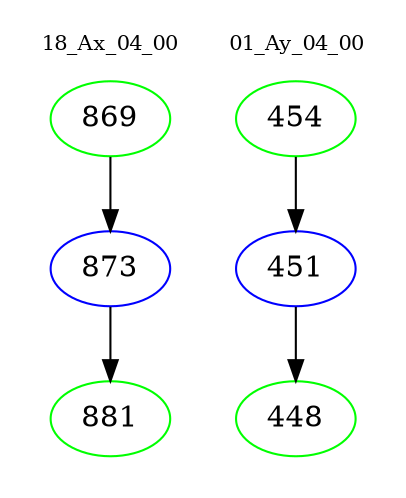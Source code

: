 digraph{
subgraph cluster_0 {
color = white
label = "18_Ax_04_00";
fontsize=10;
T0_869 [label="869", color="green"]
T0_869 -> T0_873 [color="black"]
T0_873 [label="873", color="blue"]
T0_873 -> T0_881 [color="black"]
T0_881 [label="881", color="green"]
}
subgraph cluster_1 {
color = white
label = "01_Ay_04_00";
fontsize=10;
T1_454 [label="454", color="green"]
T1_454 -> T1_451 [color="black"]
T1_451 [label="451", color="blue"]
T1_451 -> T1_448 [color="black"]
T1_448 [label="448", color="green"]
}
}
